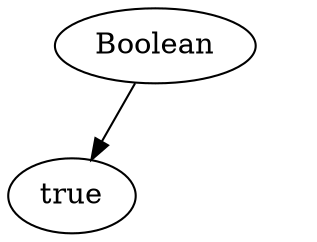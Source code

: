 digraph {
    Boolean -> true
    Boolean -> false[style=invis]
    true[class="value"]
    false[class="value" style=invis]
}
